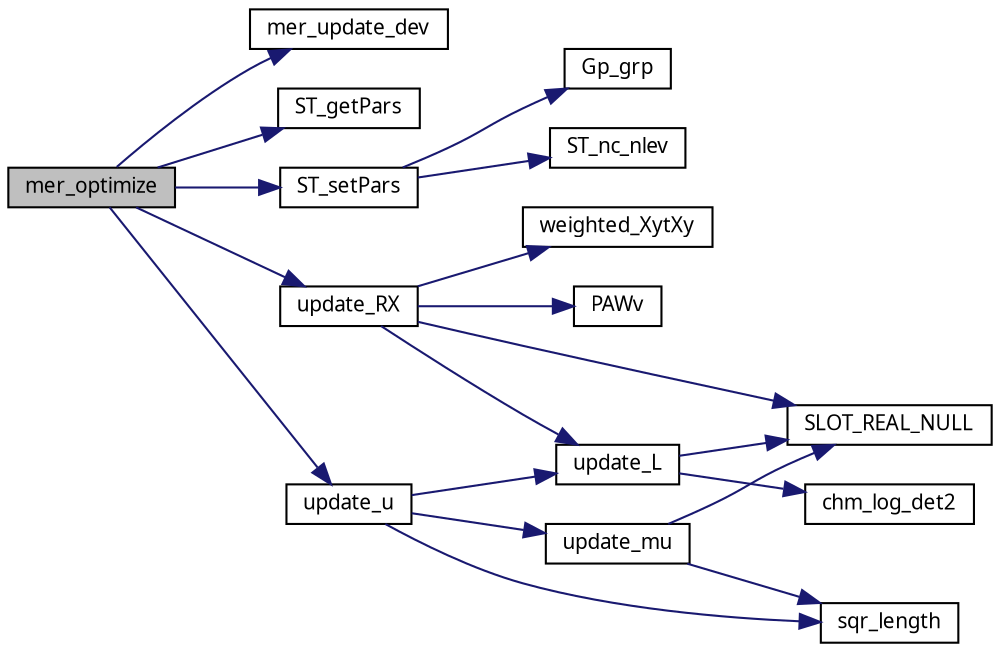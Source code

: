 digraph G
{
  edge [fontname="FreeSans.ttf",fontsize=10,labelfontname="FreeSans.ttf",labelfontsize=10];
  node [fontname="FreeSans.ttf",fontsize=10,shape=record];
  rankdir=LR;
  Node1 [label="mer_optimize",height=0.2,width=0.4,color="black", fillcolor="grey75", style="filled" fontcolor="black"];
  Node1 -> Node2 [color="midnightblue",fontsize=10,style="solid",fontname="FreeSans.ttf"];
  Node2 [label="mer_update_dev",height=0.2,width=0.4,color="black", fillcolor="white", style="filled",URL="$lmer_8c.html#c33b16395fa975458685d0eb76996f92",tooltip="Evaluate the discrepancy and log of the penalized discrepancy."];
  Node1 -> Node3 [color="midnightblue",fontsize=10,style="solid",fontname="FreeSans.ttf"];
  Node3 [label="ST_getPars",height=0.2,width=0.4,color="black", fillcolor="white", style="filled",URL="$lmer_8c.html#1d1cc0c037f6827ce66c5aa1db650224",tooltip="Extract the parameters from ST list."];
  Node1 -> Node4 [color="midnightblue",fontsize=10,style="solid",fontname="FreeSans.ttf"];
  Node4 [label="ST_setPars",height=0.2,width=0.4,color="black", fillcolor="white", style="filled",URL="$lmer_8c.html#c91a1d6467c5dd44cbc4c785f643e315",tooltip="Update the ST and C slots of an mer object."];
  Node4 -> Node5 [color="midnightblue",fontsize=10,style="solid",fontname="FreeSans.ttf"];
  Node5 [label="Gp_grp",height=0.2,width=0.4,color="black", fillcolor="white", style="filled",URL="$lmer_8c.html#b8860702c5746bbc78758b160094e9e6",tooltip="Return the group in the (nf, Gp) combination to which ind belongs."];
  Node4 -> Node6 [color="midnightblue",fontsize=10,style="solid",fontname="FreeSans.ttf"];
  Node6 [label="ST_nc_nlev",height=0.2,width=0.4,color="black", fillcolor="white", style="filled",URL="$lmer_8c.html#3a7fab2a88117d83971db12f53eaa91e",tooltip="Populate the st, nc and nlev arrays."];
  Node1 -> Node7 [color="midnightblue",fontsize=10,style="solid",fontname="FreeSans.ttf"];
  Node7 [label="update_RX",height=0.2,width=0.4,color="black", fillcolor="white", style="filled",URL="$lmer_8c.html#2c7f7874e2eb3f6c51c53c5873cffec4",tooltip="Update the RCX and RX slots in an mer object."];
  Node7 -> Node8 [color="midnightblue",fontsize=10,style="solid",fontname="FreeSans.ttf"];
  Node8 [label="PAWv",height=0.2,width=0.4,color="black", fillcolor="white", style="filled",URL="$lmer_8c.html#7b201dfc788b795258f08807256846ad",tooltip="Create PAW^{1/2}v in dest."];
  Node7 -> Node9 [color="midnightblue",fontsize=10,style="solid",fontname="FreeSans.ttf"];
  Node9 [label="SLOT_REAL_NULL",height=0.2,width=0.4,color="black", fillcolor="white", style="filled",URL="$lmer_8c.html#ff904c8d92fd93c839da5615d9d18240",tooltip="Extract the slot named nm from the object obj and return a null pointer if the slot..."];
  Node7 -> Node10 [color="midnightblue",fontsize=10,style="solid",fontname="FreeSans.ttf"];
  Node10 [label="update_L",height=0.2,width=0.4,color="black", fillcolor="white", style="filled",URL="$lmer_8c.html#2f257f628f06920b351486d48ab50026",tooltip="Update the A, L, sqrtWt and resid slots."];
  Node10 -> Node11 [color="midnightblue",fontsize=10,style="solid",fontname="FreeSans.ttf"];
  Node11 [label="chm_log_det2",height=0.2,width=0.4,color="black", fillcolor="white", style="filled",URL="$lmer_8c.html#76fcf475a3079f5068e463e2d9d32a51",tooltip="Evaluate the logarithm of the square of the determinant of L (i.e."];
  Node10 -> Node9 [color="midnightblue",fontsize=10,style="solid",fontname="FreeSans.ttf"];
  Node7 -> Node12 [color="midnightblue",fontsize=10,style="solid",fontname="FreeSans.ttf"];
  Node12 [label="weighted_XytXy",height=0.2,width=0.4,color="black", fillcolor="white", style="filled",URL="$lmer_8c.html#c5e67856ab36eb41d71dab9fd71bc059"];
  Node1 -> Node13 [color="midnightblue",fontsize=10,style="solid",fontname="FreeSans.ttf"];
  Node13 [label="update_u",height=0.2,width=0.4,color="black", fillcolor="white", style="filled",URL="$lmer_8c.html#88236137756e85a656de3402adcf4747",tooltip="Iterate to determine the conditional modes of the random effects."];
  Node13 -> Node14 [color="midnightblue",fontsize=10,style="solid",fontname="FreeSans.ttf"];
  Node14 [label="sqr_length",height=0.2,width=0.4,color="black", fillcolor="white", style="filled",URL="$lmer_8c.html#cb5f65f582a10a1d89c539b2df485346",tooltip="Return the sum of squares of the first n elements of x."];
  Node13 -> Node10 [color="midnightblue",fontsize=10,style="solid",fontname="FreeSans.ttf"];
  Node13 -> Node15 [color="midnightblue",fontsize=10,style="solid",fontname="FreeSans.ttf"];
  Node15 [label="update_mu",height=0.2,width=0.4,color="black", fillcolor="white", style="filled",URL="$lmer_8c.html#da558f58458c36a96585a9c6e695a0b6",tooltip="Update the eta, v, mu, resid and var slots according to the current values of the..."];
  Node15 -> Node9 [color="midnightblue",fontsize=10,style="solid",fontname="FreeSans.ttf"];
  Node15 -> Node14 [color="midnightblue",fontsize=10,style="solid",fontname="FreeSans.ttf"];
}

